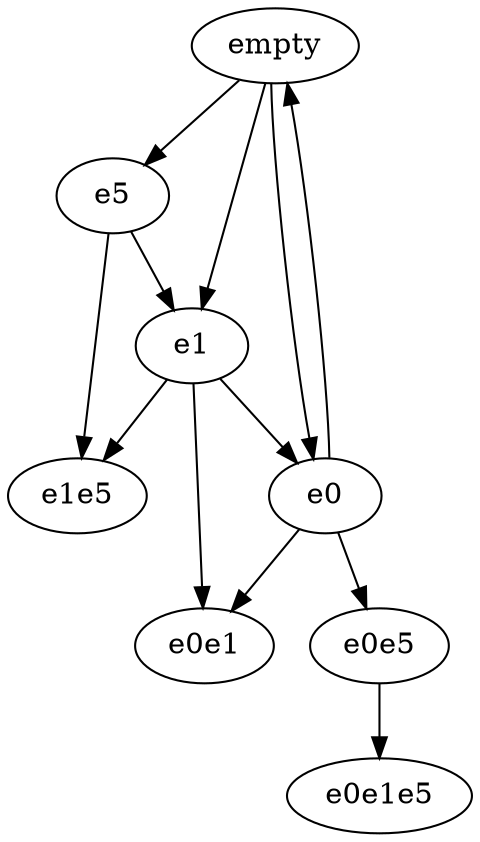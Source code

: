 strict digraph {
  empty->e5;
  empty->e1;
  empty->e0;
  empty->e5;
  empty->e1;
  empty->e5;
  e5->e1e5;
  e5->e1;
  e1->e0e1;
  e1->e1e5;
  e1->e0;
  e0->e0e5;
  e0->e0e1;
  e0->e0e1;
  e0->empty;
  e0e5->e0e1e5;
  e1->e0e1;
  e1->e1e5;
  e1->e0;
  e5->e1e5;
  e5->e1;
  e0->e0e5;
  e0->e0e1;
  e0->e0e1;
  e0->empty;
  e1->e0e1;
  e1->e1e5;
  e1->e0;
  e5->e1e5;
  e5->e1;
}